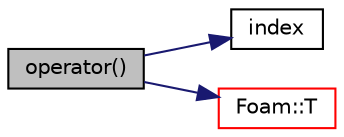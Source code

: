 digraph "operator()"
{
  bgcolor="transparent";
  edge [fontname="Helvetica",fontsize="10",labelfontname="Helvetica",labelfontsize="10"];
  node [fontname="Helvetica",fontsize="10",shape=record];
  rankdir="LR";
  Node625 [label="operator()",height=0.2,width=0.4,color="black", fillcolor="grey75", style="filled", fontcolor="black"];
  Node625 -> Node626 [color="midnightblue",fontsize="10",style="solid",fontname="Helvetica"];
  Node626 [label="index",height=0.2,width=0.4,color="black",URL="$a22445.html#a5b45e560ea9669af82205fb6711d24b7",tooltip="Return index into m. "];
  Node625 -> Node627 [color="midnightblue",fontsize="10",style="solid",fontname="Helvetica"];
  Node627 [label="Foam::T",height=0.2,width=0.4,color="red",URL="$a21851.html#ae57fda0abb14bb0944947c463c6e09d4"];
}
